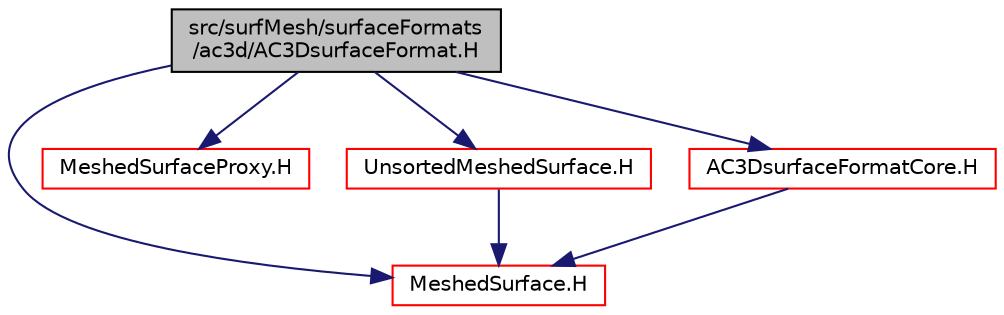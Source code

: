 digraph "src/surfMesh/surfaceFormats/ac3d/AC3DsurfaceFormat.H"
{
  bgcolor="transparent";
  edge [fontname="Helvetica",fontsize="10",labelfontname="Helvetica",labelfontsize="10"];
  node [fontname="Helvetica",fontsize="10",shape=record];
  Node1 [label="src/surfMesh/surfaceFormats\l/ac3d/AC3DsurfaceFormat.H",height=0.2,width=0.4,color="black", fillcolor="grey75", style="filled", fontcolor="black"];
  Node1 -> Node2 [color="midnightblue",fontsize="10",style="solid",fontname="Helvetica"];
  Node2 [label="MeshedSurface.H",height=0.2,width=0.4,color="red",URL="$a09808.html"];
  Node1 -> Node3 [color="midnightblue",fontsize="10",style="solid",fontname="Helvetica"];
  Node3 [label="MeshedSurfaceProxy.H",height=0.2,width=0.4,color="red",URL="$a09819.html"];
  Node1 -> Node4 [color="midnightblue",fontsize="10",style="solid",fontname="Helvetica"];
  Node4 [label="UnsortedMeshedSurface.H",height=0.2,width=0.4,color="red",URL="$a09910.html"];
  Node4 -> Node2 [color="midnightblue",fontsize="10",style="solid",fontname="Helvetica"];
  Node1 -> Node5 [color="midnightblue",fontsize="10",style="solid",fontname="Helvetica"];
  Node5 [label="AC3DsurfaceFormatCore.H",height=0.2,width=0.4,color="red",URL="$a09824.html"];
  Node5 -> Node2 [color="midnightblue",fontsize="10",style="solid",fontname="Helvetica"];
}
